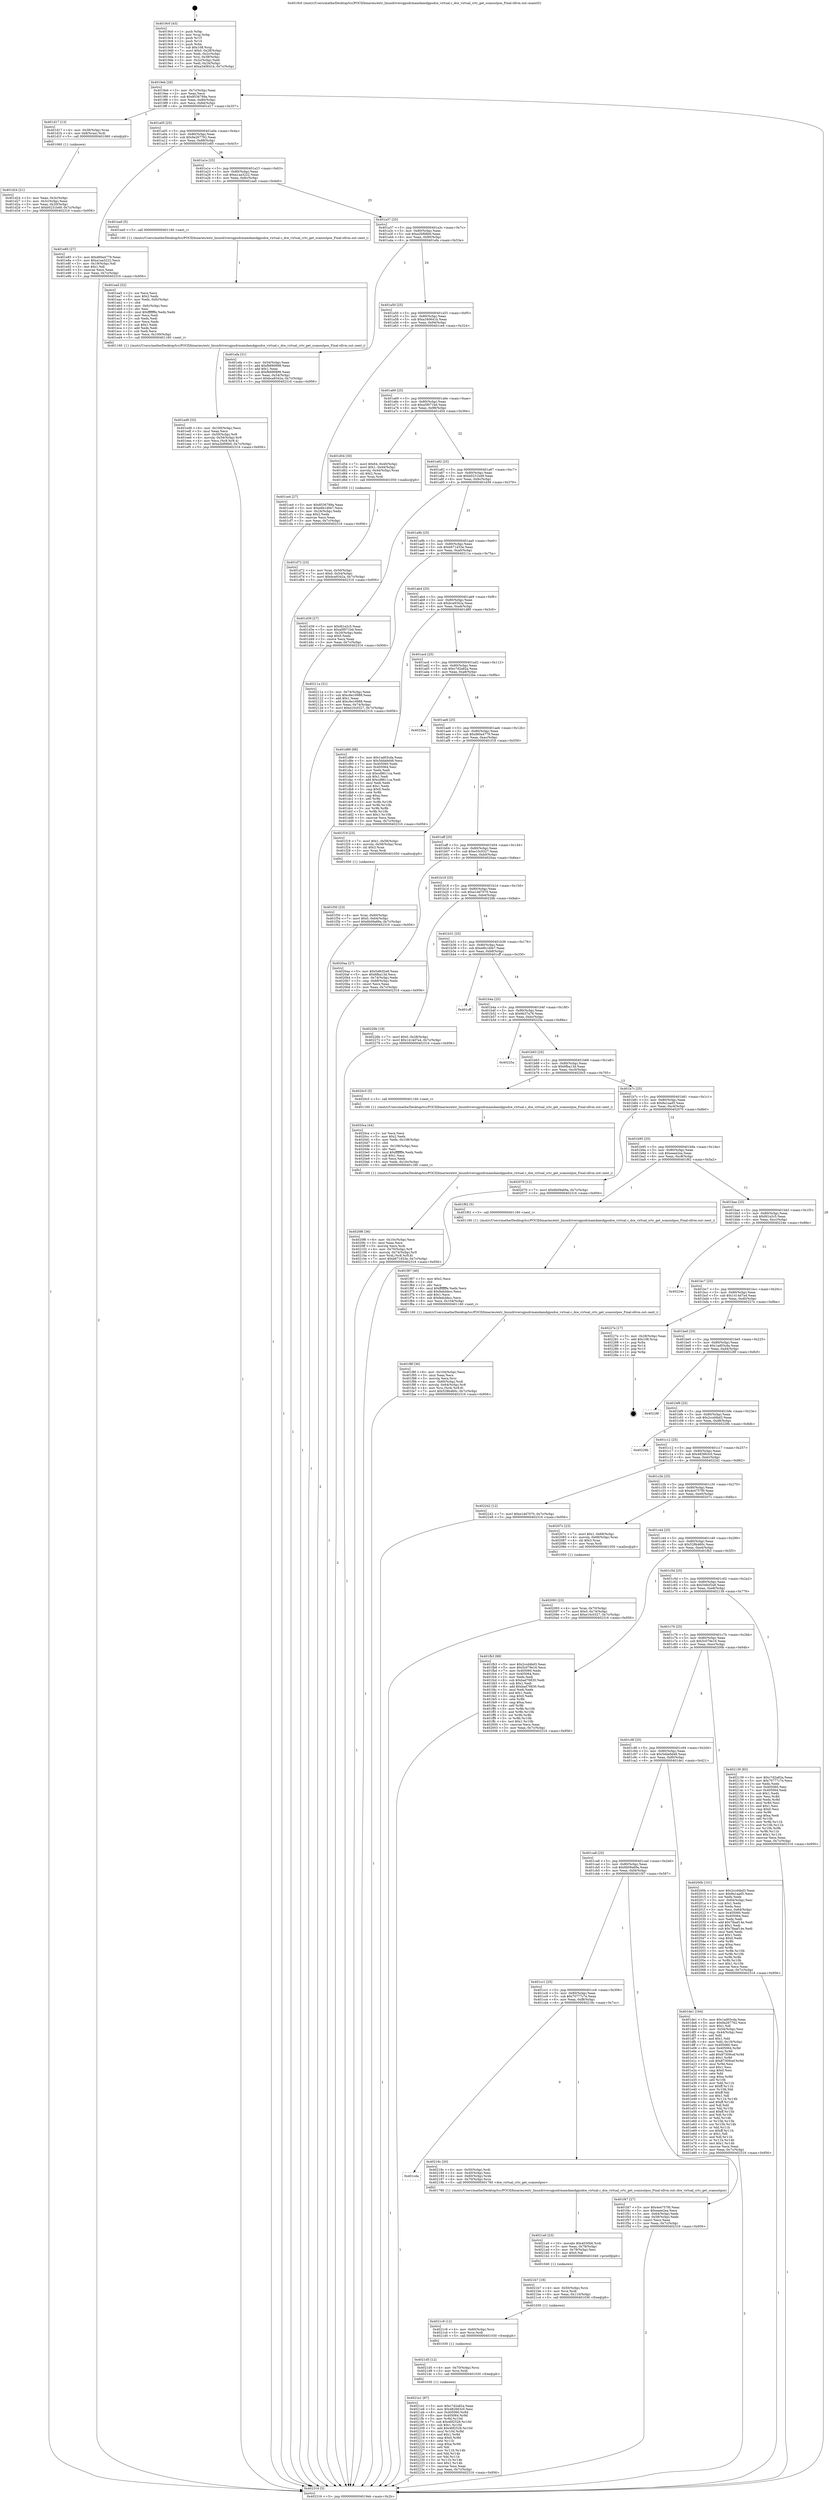 digraph "0x4019c0" {
  label = "0x4019c0 (/mnt/c/Users/mathe/Desktop/tcc/POCII/binaries/extr_linuxdriversgpudrmamdamdgpudce_virtual.c_dce_virtual_crtc_get_scanoutpos_Final-ollvm.out::main(0))"
  labelloc = "t"
  node[shape=record]

  Entry [label="",width=0.3,height=0.3,shape=circle,fillcolor=black,style=filled]
  "0x4019eb" [label="{
     0x4019eb [26]\l
     | [instrs]\l
     &nbsp;&nbsp;0x4019eb \<+3\>: mov -0x7c(%rbp),%eax\l
     &nbsp;&nbsp;0x4019ee \<+2\>: mov %eax,%ecx\l
     &nbsp;&nbsp;0x4019f0 \<+6\>: sub $0x8536789a,%ecx\l
     &nbsp;&nbsp;0x4019f6 \<+3\>: mov %eax,-0x80(%rbp)\l
     &nbsp;&nbsp;0x4019f9 \<+6\>: mov %ecx,-0x84(%rbp)\l
     &nbsp;&nbsp;0x4019ff \<+6\>: je 0000000000401d17 \<main+0x357\>\l
  }"]
  "0x401d17" [label="{
     0x401d17 [13]\l
     | [instrs]\l
     &nbsp;&nbsp;0x401d17 \<+4\>: mov -0x38(%rbp),%rax\l
     &nbsp;&nbsp;0x401d1b \<+4\>: mov 0x8(%rax),%rdi\l
     &nbsp;&nbsp;0x401d1f \<+5\>: call 0000000000401060 \<atoi@plt\>\l
     | [calls]\l
     &nbsp;&nbsp;0x401060 \{1\} (unknown)\l
  }"]
  "0x401a05" [label="{
     0x401a05 [25]\l
     | [instrs]\l
     &nbsp;&nbsp;0x401a05 \<+5\>: jmp 0000000000401a0a \<main+0x4a\>\l
     &nbsp;&nbsp;0x401a0a \<+3\>: mov -0x80(%rbp),%eax\l
     &nbsp;&nbsp;0x401a0d \<+5\>: sub $0x9a267762,%eax\l
     &nbsp;&nbsp;0x401a12 \<+6\>: mov %eax,-0x88(%rbp)\l
     &nbsp;&nbsp;0x401a18 \<+6\>: je 0000000000401e85 \<main+0x4c5\>\l
  }"]
  Exit [label="",width=0.3,height=0.3,shape=circle,fillcolor=black,style=filled,peripheries=2]
  "0x401e85" [label="{
     0x401e85 [27]\l
     | [instrs]\l
     &nbsp;&nbsp;0x401e85 \<+5\>: mov $0xd60a4779,%eax\l
     &nbsp;&nbsp;0x401e8a \<+5\>: mov $0xa1aa3222,%ecx\l
     &nbsp;&nbsp;0x401e8f \<+3\>: mov -0x19(%rbp),%dl\l
     &nbsp;&nbsp;0x401e92 \<+3\>: test $0x1,%dl\l
     &nbsp;&nbsp;0x401e95 \<+3\>: cmovne %ecx,%eax\l
     &nbsp;&nbsp;0x401e98 \<+3\>: mov %eax,-0x7c(%rbp)\l
     &nbsp;&nbsp;0x401e9b \<+5\>: jmp 0000000000402316 \<main+0x956\>\l
  }"]
  "0x401a1e" [label="{
     0x401a1e [25]\l
     | [instrs]\l
     &nbsp;&nbsp;0x401a1e \<+5\>: jmp 0000000000401a23 \<main+0x63\>\l
     &nbsp;&nbsp;0x401a23 \<+3\>: mov -0x80(%rbp),%eax\l
     &nbsp;&nbsp;0x401a26 \<+5\>: sub $0xa1aa3222,%eax\l
     &nbsp;&nbsp;0x401a2b \<+6\>: mov %eax,-0x8c(%rbp)\l
     &nbsp;&nbsp;0x401a31 \<+6\>: je 0000000000401ea0 \<main+0x4e0\>\l
  }"]
  "0x4021e1" [label="{
     0x4021e1 [97]\l
     | [instrs]\l
     &nbsp;&nbsp;0x4021e1 \<+5\>: mov $0xc7d2a82a,%eax\l
     &nbsp;&nbsp;0x4021e6 \<+5\>: mov $0x482663c0,%esi\l
     &nbsp;&nbsp;0x4021eb \<+8\>: mov 0x405060,%r8d\l
     &nbsp;&nbsp;0x4021f3 \<+8\>: mov 0x405064,%r9d\l
     &nbsp;&nbsp;0x4021fb \<+3\>: mov %r8d,%r10d\l
     &nbsp;&nbsp;0x4021fe \<+7\>: sub $0x46f2528,%r10d\l
     &nbsp;&nbsp;0x402205 \<+4\>: sub $0x1,%r10d\l
     &nbsp;&nbsp;0x402209 \<+7\>: add $0x46f2528,%r10d\l
     &nbsp;&nbsp;0x402210 \<+4\>: imul %r10d,%r8d\l
     &nbsp;&nbsp;0x402214 \<+4\>: and $0x1,%r8d\l
     &nbsp;&nbsp;0x402218 \<+4\>: cmp $0x0,%r8d\l
     &nbsp;&nbsp;0x40221c \<+4\>: sete %r11b\l
     &nbsp;&nbsp;0x402220 \<+4\>: cmp $0xa,%r9d\l
     &nbsp;&nbsp;0x402224 \<+3\>: setl %bl\l
     &nbsp;&nbsp;0x402227 \<+3\>: mov %r11b,%r14b\l
     &nbsp;&nbsp;0x40222a \<+3\>: and %bl,%r14b\l
     &nbsp;&nbsp;0x40222d \<+3\>: xor %bl,%r11b\l
     &nbsp;&nbsp;0x402230 \<+3\>: or %r11b,%r14b\l
     &nbsp;&nbsp;0x402233 \<+4\>: test $0x1,%r14b\l
     &nbsp;&nbsp;0x402237 \<+3\>: cmovne %esi,%eax\l
     &nbsp;&nbsp;0x40223a \<+3\>: mov %eax,-0x7c(%rbp)\l
     &nbsp;&nbsp;0x40223d \<+5\>: jmp 0000000000402316 \<main+0x956\>\l
  }"]
  "0x401ea0" [label="{
     0x401ea0 [5]\l
     | [instrs]\l
     &nbsp;&nbsp;0x401ea0 \<+5\>: call 0000000000401160 \<next_i\>\l
     | [calls]\l
     &nbsp;&nbsp;0x401160 \{1\} (/mnt/c/Users/mathe/Desktop/tcc/POCII/binaries/extr_linuxdriversgpudrmamdamdgpudce_virtual.c_dce_virtual_crtc_get_scanoutpos_Final-ollvm.out::next_i)\l
  }"]
  "0x401a37" [label="{
     0x401a37 [25]\l
     | [instrs]\l
     &nbsp;&nbsp;0x401a37 \<+5\>: jmp 0000000000401a3c \<main+0x7c\>\l
     &nbsp;&nbsp;0x401a3c \<+3\>: mov -0x80(%rbp),%eax\l
     &nbsp;&nbsp;0x401a3f \<+5\>: sub $0xa2bf06b0,%eax\l
     &nbsp;&nbsp;0x401a44 \<+6\>: mov %eax,-0x90(%rbp)\l
     &nbsp;&nbsp;0x401a4a \<+6\>: je 0000000000401efa \<main+0x53a\>\l
  }"]
  "0x4021d5" [label="{
     0x4021d5 [12]\l
     | [instrs]\l
     &nbsp;&nbsp;0x4021d5 \<+4\>: mov -0x70(%rbp),%rcx\l
     &nbsp;&nbsp;0x4021d9 \<+3\>: mov %rcx,%rdi\l
     &nbsp;&nbsp;0x4021dc \<+5\>: call 0000000000401030 \<free@plt\>\l
     | [calls]\l
     &nbsp;&nbsp;0x401030 \{1\} (unknown)\l
  }"]
  "0x401efa" [label="{
     0x401efa [31]\l
     | [instrs]\l
     &nbsp;&nbsp;0x401efa \<+3\>: mov -0x54(%rbp),%eax\l
     &nbsp;&nbsp;0x401efd \<+5\>: add $0xfb690898,%eax\l
     &nbsp;&nbsp;0x401f02 \<+3\>: add $0x1,%eax\l
     &nbsp;&nbsp;0x401f05 \<+5\>: sub $0xfb690898,%eax\l
     &nbsp;&nbsp;0x401f0a \<+3\>: mov %eax,-0x54(%rbp)\l
     &nbsp;&nbsp;0x401f0d \<+7\>: movl $0xbca9342a,-0x7c(%rbp)\l
     &nbsp;&nbsp;0x401f14 \<+5\>: jmp 0000000000402316 \<main+0x956\>\l
  }"]
  "0x401a50" [label="{
     0x401a50 [25]\l
     | [instrs]\l
     &nbsp;&nbsp;0x401a50 \<+5\>: jmp 0000000000401a55 \<main+0x95\>\l
     &nbsp;&nbsp;0x401a55 \<+3\>: mov -0x80(%rbp),%eax\l
     &nbsp;&nbsp;0x401a58 \<+5\>: sub $0xa340641b,%eax\l
     &nbsp;&nbsp;0x401a5d \<+6\>: mov %eax,-0x94(%rbp)\l
     &nbsp;&nbsp;0x401a63 \<+6\>: je 0000000000401ce4 \<main+0x324\>\l
  }"]
  "0x4021c9" [label="{
     0x4021c9 [12]\l
     | [instrs]\l
     &nbsp;&nbsp;0x4021c9 \<+4\>: mov -0x60(%rbp),%rcx\l
     &nbsp;&nbsp;0x4021cd \<+3\>: mov %rcx,%rdi\l
     &nbsp;&nbsp;0x4021d0 \<+5\>: call 0000000000401030 \<free@plt\>\l
     | [calls]\l
     &nbsp;&nbsp;0x401030 \{1\} (unknown)\l
  }"]
  "0x401ce4" [label="{
     0x401ce4 [27]\l
     | [instrs]\l
     &nbsp;&nbsp;0x401ce4 \<+5\>: mov $0x8536789a,%eax\l
     &nbsp;&nbsp;0x401ce9 \<+5\>: mov $0xe6b1d0e7,%ecx\l
     &nbsp;&nbsp;0x401cee \<+3\>: mov -0x24(%rbp),%edx\l
     &nbsp;&nbsp;0x401cf1 \<+3\>: cmp $0x2,%edx\l
     &nbsp;&nbsp;0x401cf4 \<+3\>: cmovne %ecx,%eax\l
     &nbsp;&nbsp;0x401cf7 \<+3\>: mov %eax,-0x7c(%rbp)\l
     &nbsp;&nbsp;0x401cfa \<+5\>: jmp 0000000000402316 \<main+0x956\>\l
  }"]
  "0x401a69" [label="{
     0x401a69 [25]\l
     | [instrs]\l
     &nbsp;&nbsp;0x401a69 \<+5\>: jmp 0000000000401a6e \<main+0xae\>\l
     &nbsp;&nbsp;0x401a6e \<+3\>: mov -0x80(%rbp),%eax\l
     &nbsp;&nbsp;0x401a71 \<+5\>: sub $0xa5f071bd,%eax\l
     &nbsp;&nbsp;0x401a76 \<+6\>: mov %eax,-0x98(%rbp)\l
     &nbsp;&nbsp;0x401a7c \<+6\>: je 0000000000401d54 \<main+0x394\>\l
  }"]
  "0x402316" [label="{
     0x402316 [5]\l
     | [instrs]\l
     &nbsp;&nbsp;0x402316 \<+5\>: jmp 00000000004019eb \<main+0x2b\>\l
  }"]
  "0x4019c0" [label="{
     0x4019c0 [43]\l
     | [instrs]\l
     &nbsp;&nbsp;0x4019c0 \<+1\>: push %rbp\l
     &nbsp;&nbsp;0x4019c1 \<+3\>: mov %rsp,%rbp\l
     &nbsp;&nbsp;0x4019c4 \<+2\>: push %r15\l
     &nbsp;&nbsp;0x4019c6 \<+2\>: push %r14\l
     &nbsp;&nbsp;0x4019c8 \<+1\>: push %rbx\l
     &nbsp;&nbsp;0x4019c9 \<+7\>: sub $0x108,%rsp\l
     &nbsp;&nbsp;0x4019d0 \<+7\>: movl $0x0,-0x28(%rbp)\l
     &nbsp;&nbsp;0x4019d7 \<+3\>: mov %edi,-0x2c(%rbp)\l
     &nbsp;&nbsp;0x4019da \<+4\>: mov %rsi,-0x38(%rbp)\l
     &nbsp;&nbsp;0x4019de \<+3\>: mov -0x2c(%rbp),%edi\l
     &nbsp;&nbsp;0x4019e1 \<+3\>: mov %edi,-0x24(%rbp)\l
     &nbsp;&nbsp;0x4019e4 \<+7\>: movl $0xa340641b,-0x7c(%rbp)\l
  }"]
  "0x401d24" [label="{
     0x401d24 [21]\l
     | [instrs]\l
     &nbsp;&nbsp;0x401d24 \<+3\>: mov %eax,-0x3c(%rbp)\l
     &nbsp;&nbsp;0x401d27 \<+3\>: mov -0x3c(%rbp),%eax\l
     &nbsp;&nbsp;0x401d2a \<+3\>: mov %eax,-0x20(%rbp)\l
     &nbsp;&nbsp;0x401d2d \<+7\>: movl $0xb0231b49,-0x7c(%rbp)\l
     &nbsp;&nbsp;0x401d34 \<+5\>: jmp 0000000000402316 \<main+0x956\>\l
  }"]
  "0x4021b7" [label="{
     0x4021b7 [18]\l
     | [instrs]\l
     &nbsp;&nbsp;0x4021b7 \<+4\>: mov -0x50(%rbp),%rcx\l
     &nbsp;&nbsp;0x4021bb \<+3\>: mov %rcx,%rdi\l
     &nbsp;&nbsp;0x4021be \<+6\>: mov %eax,-0x110(%rbp)\l
     &nbsp;&nbsp;0x4021c4 \<+5\>: call 0000000000401030 \<free@plt\>\l
     | [calls]\l
     &nbsp;&nbsp;0x401030 \{1\} (unknown)\l
  }"]
  "0x401d54" [label="{
     0x401d54 [30]\l
     | [instrs]\l
     &nbsp;&nbsp;0x401d54 \<+7\>: movl $0x64,-0x40(%rbp)\l
     &nbsp;&nbsp;0x401d5b \<+7\>: movl $0x1,-0x44(%rbp)\l
     &nbsp;&nbsp;0x401d62 \<+4\>: movslq -0x44(%rbp),%rax\l
     &nbsp;&nbsp;0x401d66 \<+4\>: shl $0x2,%rax\l
     &nbsp;&nbsp;0x401d6a \<+3\>: mov %rax,%rdi\l
     &nbsp;&nbsp;0x401d6d \<+5\>: call 0000000000401050 \<malloc@plt\>\l
     | [calls]\l
     &nbsp;&nbsp;0x401050 \{1\} (unknown)\l
  }"]
  "0x401a82" [label="{
     0x401a82 [25]\l
     | [instrs]\l
     &nbsp;&nbsp;0x401a82 \<+5\>: jmp 0000000000401a87 \<main+0xc7\>\l
     &nbsp;&nbsp;0x401a87 \<+3\>: mov -0x80(%rbp),%eax\l
     &nbsp;&nbsp;0x401a8a \<+5\>: sub $0xb0231b49,%eax\l
     &nbsp;&nbsp;0x401a8f \<+6\>: mov %eax,-0x9c(%rbp)\l
     &nbsp;&nbsp;0x401a95 \<+6\>: je 0000000000401d39 \<main+0x379\>\l
  }"]
  "0x4021a0" [label="{
     0x4021a0 [23]\l
     | [instrs]\l
     &nbsp;&nbsp;0x4021a0 \<+10\>: movabs $0x4030b6,%rdi\l
     &nbsp;&nbsp;0x4021aa \<+3\>: mov %eax,-0x78(%rbp)\l
     &nbsp;&nbsp;0x4021ad \<+3\>: mov -0x78(%rbp),%esi\l
     &nbsp;&nbsp;0x4021b0 \<+2\>: mov $0x0,%al\l
     &nbsp;&nbsp;0x4021b2 \<+5\>: call 0000000000401040 \<printf@plt\>\l
     | [calls]\l
     &nbsp;&nbsp;0x401040 \{1\} (unknown)\l
  }"]
  "0x401d39" [label="{
     0x401d39 [27]\l
     | [instrs]\l
     &nbsp;&nbsp;0x401d39 \<+5\>: mov $0xfd1e2c5,%eax\l
     &nbsp;&nbsp;0x401d3e \<+5\>: mov $0xa5f071bd,%ecx\l
     &nbsp;&nbsp;0x401d43 \<+3\>: mov -0x20(%rbp),%edx\l
     &nbsp;&nbsp;0x401d46 \<+3\>: cmp $0x0,%edx\l
     &nbsp;&nbsp;0x401d49 \<+3\>: cmove %ecx,%eax\l
     &nbsp;&nbsp;0x401d4c \<+3\>: mov %eax,-0x7c(%rbp)\l
     &nbsp;&nbsp;0x401d4f \<+5\>: jmp 0000000000402316 \<main+0x956\>\l
  }"]
  "0x401a9b" [label="{
     0x401a9b [25]\l
     | [instrs]\l
     &nbsp;&nbsp;0x401a9b \<+5\>: jmp 0000000000401aa0 \<main+0xe0\>\l
     &nbsp;&nbsp;0x401aa0 \<+3\>: mov -0x80(%rbp),%eax\l
     &nbsp;&nbsp;0x401aa3 \<+5\>: sub $0xb671d33e,%eax\l
     &nbsp;&nbsp;0x401aa8 \<+6\>: mov %eax,-0xa0(%rbp)\l
     &nbsp;&nbsp;0x401aae \<+6\>: je 000000000040211a \<main+0x75a\>\l
  }"]
  "0x401d72" [label="{
     0x401d72 [23]\l
     | [instrs]\l
     &nbsp;&nbsp;0x401d72 \<+4\>: mov %rax,-0x50(%rbp)\l
     &nbsp;&nbsp;0x401d76 \<+7\>: movl $0x0,-0x54(%rbp)\l
     &nbsp;&nbsp;0x401d7d \<+7\>: movl $0xbca9342a,-0x7c(%rbp)\l
     &nbsp;&nbsp;0x401d84 \<+5\>: jmp 0000000000402316 \<main+0x956\>\l
  }"]
  "0x401cda" [label="{
     0x401cda\l
  }", style=dashed]
  "0x40211a" [label="{
     0x40211a [31]\l
     | [instrs]\l
     &nbsp;&nbsp;0x40211a \<+3\>: mov -0x74(%rbp),%eax\l
     &nbsp;&nbsp;0x40211d \<+5\>: sub $0xc6e16988,%eax\l
     &nbsp;&nbsp;0x402122 \<+3\>: add $0x1,%eax\l
     &nbsp;&nbsp;0x402125 \<+5\>: add $0xc6e16988,%eax\l
     &nbsp;&nbsp;0x40212a \<+3\>: mov %eax,-0x74(%rbp)\l
     &nbsp;&nbsp;0x40212d \<+7\>: movl $0xe10c0327,-0x7c(%rbp)\l
     &nbsp;&nbsp;0x402134 \<+5\>: jmp 0000000000402316 \<main+0x956\>\l
  }"]
  "0x401ab4" [label="{
     0x401ab4 [25]\l
     | [instrs]\l
     &nbsp;&nbsp;0x401ab4 \<+5\>: jmp 0000000000401ab9 \<main+0xf9\>\l
     &nbsp;&nbsp;0x401ab9 \<+3\>: mov -0x80(%rbp),%eax\l
     &nbsp;&nbsp;0x401abc \<+5\>: sub $0xbca9342a,%eax\l
     &nbsp;&nbsp;0x401ac1 \<+6\>: mov %eax,-0xa4(%rbp)\l
     &nbsp;&nbsp;0x401ac7 \<+6\>: je 0000000000401d89 \<main+0x3c9\>\l
  }"]
  "0x40218c" [label="{
     0x40218c [20]\l
     | [instrs]\l
     &nbsp;&nbsp;0x40218c \<+4\>: mov -0x50(%rbp),%rdi\l
     &nbsp;&nbsp;0x402190 \<+3\>: mov -0x40(%rbp),%esi\l
     &nbsp;&nbsp;0x402193 \<+4\>: mov -0x60(%rbp),%rdx\l
     &nbsp;&nbsp;0x402197 \<+4\>: mov -0x70(%rbp),%rcx\l
     &nbsp;&nbsp;0x40219b \<+5\>: call 0000000000401780 \<dce_virtual_crtc_get_scanoutpos\>\l
     | [calls]\l
     &nbsp;&nbsp;0x401780 \{1\} (/mnt/c/Users/mathe/Desktop/tcc/POCII/binaries/extr_linuxdriversgpudrmamdamdgpudce_virtual.c_dce_virtual_crtc_get_scanoutpos_Final-ollvm.out::dce_virtual_crtc_get_scanoutpos)\l
  }"]
  "0x401d89" [label="{
     0x401d89 [88]\l
     | [instrs]\l
     &nbsp;&nbsp;0x401d89 \<+5\>: mov $0x1ad03cda,%eax\l
     &nbsp;&nbsp;0x401d8e \<+5\>: mov $0x5dda9d48,%ecx\l
     &nbsp;&nbsp;0x401d93 \<+7\>: mov 0x405060,%edx\l
     &nbsp;&nbsp;0x401d9a \<+7\>: mov 0x405064,%esi\l
     &nbsp;&nbsp;0x401da1 \<+2\>: mov %edx,%edi\l
     &nbsp;&nbsp;0x401da3 \<+6\>: sub $0xcd8611ca,%edi\l
     &nbsp;&nbsp;0x401da9 \<+3\>: sub $0x1,%edi\l
     &nbsp;&nbsp;0x401dac \<+6\>: add $0xcd8611ca,%edi\l
     &nbsp;&nbsp;0x401db2 \<+3\>: imul %edi,%edx\l
     &nbsp;&nbsp;0x401db5 \<+3\>: and $0x1,%edx\l
     &nbsp;&nbsp;0x401db8 \<+3\>: cmp $0x0,%edx\l
     &nbsp;&nbsp;0x401dbb \<+4\>: sete %r8b\l
     &nbsp;&nbsp;0x401dbf \<+3\>: cmp $0xa,%esi\l
     &nbsp;&nbsp;0x401dc2 \<+4\>: setl %r9b\l
     &nbsp;&nbsp;0x401dc6 \<+3\>: mov %r8b,%r10b\l
     &nbsp;&nbsp;0x401dc9 \<+3\>: and %r9b,%r10b\l
     &nbsp;&nbsp;0x401dcc \<+3\>: xor %r9b,%r8b\l
     &nbsp;&nbsp;0x401dcf \<+3\>: or %r8b,%r10b\l
     &nbsp;&nbsp;0x401dd2 \<+4\>: test $0x1,%r10b\l
     &nbsp;&nbsp;0x401dd6 \<+3\>: cmovne %ecx,%eax\l
     &nbsp;&nbsp;0x401dd9 \<+3\>: mov %eax,-0x7c(%rbp)\l
     &nbsp;&nbsp;0x401ddc \<+5\>: jmp 0000000000402316 \<main+0x956\>\l
  }"]
  "0x401acd" [label="{
     0x401acd [25]\l
     | [instrs]\l
     &nbsp;&nbsp;0x401acd \<+5\>: jmp 0000000000401ad2 \<main+0x112\>\l
     &nbsp;&nbsp;0x401ad2 \<+3\>: mov -0x80(%rbp),%eax\l
     &nbsp;&nbsp;0x401ad5 \<+5\>: sub $0xc7d2a82a,%eax\l
     &nbsp;&nbsp;0x401ada \<+6\>: mov %eax,-0xa8(%rbp)\l
     &nbsp;&nbsp;0x401ae0 \<+6\>: je 00000000004022ba \<main+0x8fa\>\l
  }"]
  "0x4020f6" [label="{
     0x4020f6 [36]\l
     | [instrs]\l
     &nbsp;&nbsp;0x4020f6 \<+6\>: mov -0x10c(%rbp),%ecx\l
     &nbsp;&nbsp;0x4020fc \<+3\>: imul %eax,%ecx\l
     &nbsp;&nbsp;0x4020ff \<+3\>: movslq %ecx,%rdi\l
     &nbsp;&nbsp;0x402102 \<+4\>: mov -0x70(%rbp),%r8\l
     &nbsp;&nbsp;0x402106 \<+4\>: movslq -0x74(%rbp),%r9\l
     &nbsp;&nbsp;0x40210a \<+4\>: mov %rdi,(%r8,%r9,8)\l
     &nbsp;&nbsp;0x40210e \<+7\>: movl $0xb671d33e,-0x7c(%rbp)\l
     &nbsp;&nbsp;0x402115 \<+5\>: jmp 0000000000402316 \<main+0x956\>\l
  }"]
  "0x4022ba" [label="{
     0x4022ba\l
  }", style=dashed]
  "0x401ae6" [label="{
     0x401ae6 [25]\l
     | [instrs]\l
     &nbsp;&nbsp;0x401ae6 \<+5\>: jmp 0000000000401aeb \<main+0x12b\>\l
     &nbsp;&nbsp;0x401aeb \<+3\>: mov -0x80(%rbp),%eax\l
     &nbsp;&nbsp;0x401aee \<+5\>: sub $0xd60a4779,%eax\l
     &nbsp;&nbsp;0x401af3 \<+6\>: mov %eax,-0xac(%rbp)\l
     &nbsp;&nbsp;0x401af9 \<+6\>: je 0000000000401f19 \<main+0x559\>\l
  }"]
  "0x4020ca" [label="{
     0x4020ca [44]\l
     | [instrs]\l
     &nbsp;&nbsp;0x4020ca \<+2\>: xor %ecx,%ecx\l
     &nbsp;&nbsp;0x4020cc \<+5\>: mov $0x2,%edx\l
     &nbsp;&nbsp;0x4020d1 \<+6\>: mov %edx,-0x108(%rbp)\l
     &nbsp;&nbsp;0x4020d7 \<+1\>: cltd\l
     &nbsp;&nbsp;0x4020d8 \<+6\>: mov -0x108(%rbp),%esi\l
     &nbsp;&nbsp;0x4020de \<+2\>: idiv %esi\l
     &nbsp;&nbsp;0x4020e0 \<+6\>: imul $0xfffffffe,%edx,%edx\l
     &nbsp;&nbsp;0x4020e6 \<+3\>: sub $0x1,%ecx\l
     &nbsp;&nbsp;0x4020e9 \<+2\>: sub %ecx,%edx\l
     &nbsp;&nbsp;0x4020eb \<+6\>: mov %edx,-0x10c(%rbp)\l
     &nbsp;&nbsp;0x4020f1 \<+5\>: call 0000000000401160 \<next_i\>\l
     | [calls]\l
     &nbsp;&nbsp;0x401160 \{1\} (/mnt/c/Users/mathe/Desktop/tcc/POCII/binaries/extr_linuxdriversgpudrmamdamdgpudce_virtual.c_dce_virtual_crtc_get_scanoutpos_Final-ollvm.out::next_i)\l
  }"]
  "0x401f19" [label="{
     0x401f19 [23]\l
     | [instrs]\l
     &nbsp;&nbsp;0x401f19 \<+7\>: movl $0x1,-0x58(%rbp)\l
     &nbsp;&nbsp;0x401f20 \<+4\>: movslq -0x58(%rbp),%rax\l
     &nbsp;&nbsp;0x401f24 \<+4\>: shl $0x3,%rax\l
     &nbsp;&nbsp;0x401f28 \<+3\>: mov %rax,%rdi\l
     &nbsp;&nbsp;0x401f2b \<+5\>: call 0000000000401050 \<malloc@plt\>\l
     | [calls]\l
     &nbsp;&nbsp;0x401050 \{1\} (unknown)\l
  }"]
  "0x401aff" [label="{
     0x401aff [25]\l
     | [instrs]\l
     &nbsp;&nbsp;0x401aff \<+5\>: jmp 0000000000401b04 \<main+0x144\>\l
     &nbsp;&nbsp;0x401b04 \<+3\>: mov -0x80(%rbp),%eax\l
     &nbsp;&nbsp;0x401b07 \<+5\>: sub $0xe10c0327,%eax\l
     &nbsp;&nbsp;0x401b0c \<+6\>: mov %eax,-0xb0(%rbp)\l
     &nbsp;&nbsp;0x401b12 \<+6\>: je 00000000004020aa \<main+0x6ea\>\l
  }"]
  "0x402093" [label="{
     0x402093 [23]\l
     | [instrs]\l
     &nbsp;&nbsp;0x402093 \<+4\>: mov %rax,-0x70(%rbp)\l
     &nbsp;&nbsp;0x402097 \<+7\>: movl $0x0,-0x74(%rbp)\l
     &nbsp;&nbsp;0x40209e \<+7\>: movl $0xe10c0327,-0x7c(%rbp)\l
     &nbsp;&nbsp;0x4020a5 \<+5\>: jmp 0000000000402316 \<main+0x956\>\l
  }"]
  "0x4020aa" [label="{
     0x4020aa [27]\l
     | [instrs]\l
     &nbsp;&nbsp;0x4020aa \<+5\>: mov $0x548cf2e8,%eax\l
     &nbsp;&nbsp;0x4020af \<+5\>: mov $0x6fba13d,%ecx\l
     &nbsp;&nbsp;0x4020b4 \<+3\>: mov -0x74(%rbp),%edx\l
     &nbsp;&nbsp;0x4020b7 \<+3\>: cmp -0x68(%rbp),%edx\l
     &nbsp;&nbsp;0x4020ba \<+3\>: cmovl %ecx,%eax\l
     &nbsp;&nbsp;0x4020bd \<+3\>: mov %eax,-0x7c(%rbp)\l
     &nbsp;&nbsp;0x4020c0 \<+5\>: jmp 0000000000402316 \<main+0x956\>\l
  }"]
  "0x401b18" [label="{
     0x401b18 [25]\l
     | [instrs]\l
     &nbsp;&nbsp;0x401b18 \<+5\>: jmp 0000000000401b1d \<main+0x15d\>\l
     &nbsp;&nbsp;0x401b1d \<+3\>: mov -0x80(%rbp),%eax\l
     &nbsp;&nbsp;0x401b20 \<+5\>: sub $0xe1dd7070,%eax\l
     &nbsp;&nbsp;0x401b25 \<+6\>: mov %eax,-0xb4(%rbp)\l
     &nbsp;&nbsp;0x401b2b \<+6\>: je 000000000040226b \<main+0x8ab\>\l
  }"]
  "0x401f8f" [label="{
     0x401f8f [36]\l
     | [instrs]\l
     &nbsp;&nbsp;0x401f8f \<+6\>: mov -0x104(%rbp),%ecx\l
     &nbsp;&nbsp;0x401f95 \<+3\>: imul %eax,%ecx\l
     &nbsp;&nbsp;0x401f98 \<+3\>: movslq %ecx,%rsi\l
     &nbsp;&nbsp;0x401f9b \<+4\>: mov -0x60(%rbp),%rdi\l
     &nbsp;&nbsp;0x401f9f \<+4\>: movslq -0x64(%rbp),%r8\l
     &nbsp;&nbsp;0x401fa3 \<+4\>: mov %rsi,(%rdi,%r8,8)\l
     &nbsp;&nbsp;0x401fa7 \<+7\>: movl $0x528b460c,-0x7c(%rbp)\l
     &nbsp;&nbsp;0x401fae \<+5\>: jmp 0000000000402316 \<main+0x956\>\l
  }"]
  "0x40226b" [label="{
     0x40226b [19]\l
     | [instrs]\l
     &nbsp;&nbsp;0x40226b \<+7\>: movl $0x0,-0x28(%rbp)\l
     &nbsp;&nbsp;0x402272 \<+7\>: movl $0x1414d7a4,-0x7c(%rbp)\l
     &nbsp;&nbsp;0x402279 \<+5\>: jmp 0000000000402316 \<main+0x956\>\l
  }"]
  "0x401b31" [label="{
     0x401b31 [25]\l
     | [instrs]\l
     &nbsp;&nbsp;0x401b31 \<+5\>: jmp 0000000000401b36 \<main+0x176\>\l
     &nbsp;&nbsp;0x401b36 \<+3\>: mov -0x80(%rbp),%eax\l
     &nbsp;&nbsp;0x401b39 \<+5\>: sub $0xe6b1d0e7,%eax\l
     &nbsp;&nbsp;0x401b3e \<+6\>: mov %eax,-0xb8(%rbp)\l
     &nbsp;&nbsp;0x401b44 \<+6\>: je 0000000000401cff \<main+0x33f\>\l
  }"]
  "0x401f67" [label="{
     0x401f67 [40]\l
     | [instrs]\l
     &nbsp;&nbsp;0x401f67 \<+5\>: mov $0x2,%ecx\l
     &nbsp;&nbsp;0x401f6c \<+1\>: cltd\l
     &nbsp;&nbsp;0x401f6d \<+2\>: idiv %ecx\l
     &nbsp;&nbsp;0x401f6f \<+6\>: imul $0xfffffffe,%edx,%ecx\l
     &nbsp;&nbsp;0x401f75 \<+6\>: add $0xfedcbbcc,%ecx\l
     &nbsp;&nbsp;0x401f7b \<+3\>: add $0x1,%ecx\l
     &nbsp;&nbsp;0x401f7e \<+6\>: sub $0xfedcbbcc,%ecx\l
     &nbsp;&nbsp;0x401f84 \<+6\>: mov %ecx,-0x104(%rbp)\l
     &nbsp;&nbsp;0x401f8a \<+5\>: call 0000000000401160 \<next_i\>\l
     | [calls]\l
     &nbsp;&nbsp;0x401160 \{1\} (/mnt/c/Users/mathe/Desktop/tcc/POCII/binaries/extr_linuxdriversgpudrmamdamdgpudce_virtual.c_dce_virtual_crtc_get_scanoutpos_Final-ollvm.out::next_i)\l
  }"]
  "0x401cff" [label="{
     0x401cff\l
  }", style=dashed]
  "0x401b4a" [label="{
     0x401b4a [25]\l
     | [instrs]\l
     &nbsp;&nbsp;0x401b4a \<+5\>: jmp 0000000000401b4f \<main+0x18f\>\l
     &nbsp;&nbsp;0x401b4f \<+3\>: mov -0x80(%rbp),%eax\l
     &nbsp;&nbsp;0x401b52 \<+5\>: sub $0x6b37a78,%eax\l
     &nbsp;&nbsp;0x401b57 \<+6\>: mov %eax,-0xbc(%rbp)\l
     &nbsp;&nbsp;0x401b5d \<+6\>: je 000000000040225a \<main+0x89a\>\l
  }"]
  "0x401cc1" [label="{
     0x401cc1 [25]\l
     | [instrs]\l
     &nbsp;&nbsp;0x401cc1 \<+5\>: jmp 0000000000401cc6 \<main+0x306\>\l
     &nbsp;&nbsp;0x401cc6 \<+3\>: mov -0x80(%rbp),%eax\l
     &nbsp;&nbsp;0x401cc9 \<+5\>: sub $0x70777c7e,%eax\l
     &nbsp;&nbsp;0x401cce \<+6\>: mov %eax,-0xf8(%rbp)\l
     &nbsp;&nbsp;0x401cd4 \<+6\>: je 000000000040218c \<main+0x7cc\>\l
  }"]
  "0x40225a" [label="{
     0x40225a\l
  }", style=dashed]
  "0x401b63" [label="{
     0x401b63 [25]\l
     | [instrs]\l
     &nbsp;&nbsp;0x401b63 \<+5\>: jmp 0000000000401b68 \<main+0x1a8\>\l
     &nbsp;&nbsp;0x401b68 \<+3\>: mov -0x80(%rbp),%eax\l
     &nbsp;&nbsp;0x401b6b \<+5\>: sub $0x6fba13d,%eax\l
     &nbsp;&nbsp;0x401b70 \<+6\>: mov %eax,-0xc0(%rbp)\l
     &nbsp;&nbsp;0x401b76 \<+6\>: je 00000000004020c5 \<main+0x705\>\l
  }"]
  "0x401f47" [label="{
     0x401f47 [27]\l
     | [instrs]\l
     &nbsp;&nbsp;0x401f47 \<+5\>: mov $0x4e4757f0,%eax\l
     &nbsp;&nbsp;0x401f4c \<+5\>: mov $0xeaee2ea,%ecx\l
     &nbsp;&nbsp;0x401f51 \<+3\>: mov -0x64(%rbp),%edx\l
     &nbsp;&nbsp;0x401f54 \<+3\>: cmp -0x58(%rbp),%edx\l
     &nbsp;&nbsp;0x401f57 \<+3\>: cmovl %ecx,%eax\l
     &nbsp;&nbsp;0x401f5a \<+3\>: mov %eax,-0x7c(%rbp)\l
     &nbsp;&nbsp;0x401f5d \<+5\>: jmp 0000000000402316 \<main+0x956\>\l
  }"]
  "0x4020c5" [label="{
     0x4020c5 [5]\l
     | [instrs]\l
     &nbsp;&nbsp;0x4020c5 \<+5\>: call 0000000000401160 \<next_i\>\l
     | [calls]\l
     &nbsp;&nbsp;0x401160 \{1\} (/mnt/c/Users/mathe/Desktop/tcc/POCII/binaries/extr_linuxdriversgpudrmamdamdgpudce_virtual.c_dce_virtual_crtc_get_scanoutpos_Final-ollvm.out::next_i)\l
  }"]
  "0x401b7c" [label="{
     0x401b7c [25]\l
     | [instrs]\l
     &nbsp;&nbsp;0x401b7c \<+5\>: jmp 0000000000401b81 \<main+0x1c1\>\l
     &nbsp;&nbsp;0x401b81 \<+3\>: mov -0x80(%rbp),%eax\l
     &nbsp;&nbsp;0x401b84 \<+5\>: sub $0x8a1aad5,%eax\l
     &nbsp;&nbsp;0x401b89 \<+6\>: mov %eax,-0xc4(%rbp)\l
     &nbsp;&nbsp;0x401b8f \<+6\>: je 0000000000402070 \<main+0x6b0\>\l
  }"]
  "0x401f30" [label="{
     0x401f30 [23]\l
     | [instrs]\l
     &nbsp;&nbsp;0x401f30 \<+4\>: mov %rax,-0x60(%rbp)\l
     &nbsp;&nbsp;0x401f34 \<+7\>: movl $0x0,-0x64(%rbp)\l
     &nbsp;&nbsp;0x401f3b \<+7\>: movl $0x6b09a69a,-0x7c(%rbp)\l
     &nbsp;&nbsp;0x401f42 \<+5\>: jmp 0000000000402316 \<main+0x956\>\l
  }"]
  "0x402070" [label="{
     0x402070 [12]\l
     | [instrs]\l
     &nbsp;&nbsp;0x402070 \<+7\>: movl $0x6b09a69a,-0x7c(%rbp)\l
     &nbsp;&nbsp;0x402077 \<+5\>: jmp 0000000000402316 \<main+0x956\>\l
  }"]
  "0x401b95" [label="{
     0x401b95 [25]\l
     | [instrs]\l
     &nbsp;&nbsp;0x401b95 \<+5\>: jmp 0000000000401b9a \<main+0x1da\>\l
     &nbsp;&nbsp;0x401b9a \<+3\>: mov -0x80(%rbp),%eax\l
     &nbsp;&nbsp;0x401b9d \<+5\>: sub $0xeaee2ea,%eax\l
     &nbsp;&nbsp;0x401ba2 \<+6\>: mov %eax,-0xc8(%rbp)\l
     &nbsp;&nbsp;0x401ba8 \<+6\>: je 0000000000401f62 \<main+0x5a2\>\l
  }"]
  "0x401ed9" [label="{
     0x401ed9 [33]\l
     | [instrs]\l
     &nbsp;&nbsp;0x401ed9 \<+6\>: mov -0x100(%rbp),%ecx\l
     &nbsp;&nbsp;0x401edf \<+3\>: imul %eax,%ecx\l
     &nbsp;&nbsp;0x401ee2 \<+4\>: mov -0x50(%rbp),%r8\l
     &nbsp;&nbsp;0x401ee6 \<+4\>: movslq -0x54(%rbp),%r9\l
     &nbsp;&nbsp;0x401eea \<+4\>: mov %ecx,(%r8,%r9,4)\l
     &nbsp;&nbsp;0x401eee \<+7\>: movl $0xa2bf06b0,-0x7c(%rbp)\l
     &nbsp;&nbsp;0x401ef5 \<+5\>: jmp 0000000000402316 \<main+0x956\>\l
  }"]
  "0x401f62" [label="{
     0x401f62 [5]\l
     | [instrs]\l
     &nbsp;&nbsp;0x401f62 \<+5\>: call 0000000000401160 \<next_i\>\l
     | [calls]\l
     &nbsp;&nbsp;0x401160 \{1\} (/mnt/c/Users/mathe/Desktop/tcc/POCII/binaries/extr_linuxdriversgpudrmamdamdgpudce_virtual.c_dce_virtual_crtc_get_scanoutpos_Final-ollvm.out::next_i)\l
  }"]
  "0x401bae" [label="{
     0x401bae [25]\l
     | [instrs]\l
     &nbsp;&nbsp;0x401bae \<+5\>: jmp 0000000000401bb3 \<main+0x1f3\>\l
     &nbsp;&nbsp;0x401bb3 \<+3\>: mov -0x80(%rbp),%eax\l
     &nbsp;&nbsp;0x401bb6 \<+5\>: sub $0xfd1e2c5,%eax\l
     &nbsp;&nbsp;0x401bbb \<+6\>: mov %eax,-0xcc(%rbp)\l
     &nbsp;&nbsp;0x401bc1 \<+6\>: je 000000000040224e \<main+0x88e\>\l
  }"]
  "0x401ea5" [label="{
     0x401ea5 [52]\l
     | [instrs]\l
     &nbsp;&nbsp;0x401ea5 \<+2\>: xor %ecx,%ecx\l
     &nbsp;&nbsp;0x401ea7 \<+5\>: mov $0x2,%edx\l
     &nbsp;&nbsp;0x401eac \<+6\>: mov %edx,-0xfc(%rbp)\l
     &nbsp;&nbsp;0x401eb2 \<+1\>: cltd\l
     &nbsp;&nbsp;0x401eb3 \<+6\>: mov -0xfc(%rbp),%esi\l
     &nbsp;&nbsp;0x401eb9 \<+2\>: idiv %esi\l
     &nbsp;&nbsp;0x401ebb \<+6\>: imul $0xfffffffe,%edx,%edx\l
     &nbsp;&nbsp;0x401ec1 \<+2\>: mov %ecx,%edi\l
     &nbsp;&nbsp;0x401ec3 \<+2\>: sub %edx,%edi\l
     &nbsp;&nbsp;0x401ec5 \<+2\>: mov %ecx,%edx\l
     &nbsp;&nbsp;0x401ec7 \<+3\>: sub $0x1,%edx\l
     &nbsp;&nbsp;0x401eca \<+2\>: add %edx,%edi\l
     &nbsp;&nbsp;0x401ecc \<+2\>: sub %edi,%ecx\l
     &nbsp;&nbsp;0x401ece \<+6\>: mov %ecx,-0x100(%rbp)\l
     &nbsp;&nbsp;0x401ed4 \<+5\>: call 0000000000401160 \<next_i\>\l
     | [calls]\l
     &nbsp;&nbsp;0x401160 \{1\} (/mnt/c/Users/mathe/Desktop/tcc/POCII/binaries/extr_linuxdriversgpudrmamdamdgpudce_virtual.c_dce_virtual_crtc_get_scanoutpos_Final-ollvm.out::next_i)\l
  }"]
  "0x40224e" [label="{
     0x40224e\l
  }", style=dashed]
  "0x401bc7" [label="{
     0x401bc7 [25]\l
     | [instrs]\l
     &nbsp;&nbsp;0x401bc7 \<+5\>: jmp 0000000000401bcc \<main+0x20c\>\l
     &nbsp;&nbsp;0x401bcc \<+3\>: mov -0x80(%rbp),%eax\l
     &nbsp;&nbsp;0x401bcf \<+5\>: sub $0x1414d7a4,%eax\l
     &nbsp;&nbsp;0x401bd4 \<+6\>: mov %eax,-0xd0(%rbp)\l
     &nbsp;&nbsp;0x401bda \<+6\>: je 000000000040227e \<main+0x8be\>\l
  }"]
  "0x401ca8" [label="{
     0x401ca8 [25]\l
     | [instrs]\l
     &nbsp;&nbsp;0x401ca8 \<+5\>: jmp 0000000000401cad \<main+0x2ed\>\l
     &nbsp;&nbsp;0x401cad \<+3\>: mov -0x80(%rbp),%eax\l
     &nbsp;&nbsp;0x401cb0 \<+5\>: sub $0x6b09a69a,%eax\l
     &nbsp;&nbsp;0x401cb5 \<+6\>: mov %eax,-0xf4(%rbp)\l
     &nbsp;&nbsp;0x401cbb \<+6\>: je 0000000000401f47 \<main+0x587\>\l
  }"]
  "0x40227e" [label="{
     0x40227e [17]\l
     | [instrs]\l
     &nbsp;&nbsp;0x40227e \<+3\>: mov -0x28(%rbp),%eax\l
     &nbsp;&nbsp;0x402281 \<+7\>: add $0x108,%rsp\l
     &nbsp;&nbsp;0x402288 \<+1\>: pop %rbx\l
     &nbsp;&nbsp;0x402289 \<+2\>: pop %r14\l
     &nbsp;&nbsp;0x40228b \<+2\>: pop %r15\l
     &nbsp;&nbsp;0x40228d \<+1\>: pop %rbp\l
     &nbsp;&nbsp;0x40228e \<+1\>: ret\l
  }"]
  "0x401be0" [label="{
     0x401be0 [25]\l
     | [instrs]\l
     &nbsp;&nbsp;0x401be0 \<+5\>: jmp 0000000000401be5 \<main+0x225\>\l
     &nbsp;&nbsp;0x401be5 \<+3\>: mov -0x80(%rbp),%eax\l
     &nbsp;&nbsp;0x401be8 \<+5\>: sub $0x1ad03cda,%eax\l
     &nbsp;&nbsp;0x401bed \<+6\>: mov %eax,-0xd4(%rbp)\l
     &nbsp;&nbsp;0x401bf3 \<+6\>: je 000000000040228f \<main+0x8cf\>\l
  }"]
  "0x401de1" [label="{
     0x401de1 [164]\l
     | [instrs]\l
     &nbsp;&nbsp;0x401de1 \<+5\>: mov $0x1ad03cda,%eax\l
     &nbsp;&nbsp;0x401de6 \<+5\>: mov $0x9a267762,%ecx\l
     &nbsp;&nbsp;0x401deb \<+2\>: mov $0x1,%dl\l
     &nbsp;&nbsp;0x401ded \<+3\>: mov -0x54(%rbp),%esi\l
     &nbsp;&nbsp;0x401df0 \<+3\>: cmp -0x44(%rbp),%esi\l
     &nbsp;&nbsp;0x401df3 \<+4\>: setl %dil\l
     &nbsp;&nbsp;0x401df7 \<+4\>: and $0x1,%dil\l
     &nbsp;&nbsp;0x401dfb \<+4\>: mov %dil,-0x19(%rbp)\l
     &nbsp;&nbsp;0x401dff \<+7\>: mov 0x405060,%esi\l
     &nbsp;&nbsp;0x401e06 \<+8\>: mov 0x405064,%r8d\l
     &nbsp;&nbsp;0x401e0e \<+3\>: mov %esi,%r9d\l
     &nbsp;&nbsp;0x401e11 \<+7\>: add $0x87309cef,%r9d\l
     &nbsp;&nbsp;0x401e18 \<+4\>: sub $0x1,%r9d\l
     &nbsp;&nbsp;0x401e1c \<+7\>: sub $0x87309cef,%r9d\l
     &nbsp;&nbsp;0x401e23 \<+4\>: imul %r9d,%esi\l
     &nbsp;&nbsp;0x401e27 \<+3\>: and $0x1,%esi\l
     &nbsp;&nbsp;0x401e2a \<+3\>: cmp $0x0,%esi\l
     &nbsp;&nbsp;0x401e2d \<+4\>: sete %dil\l
     &nbsp;&nbsp;0x401e31 \<+4\>: cmp $0xa,%r8d\l
     &nbsp;&nbsp;0x401e35 \<+4\>: setl %r10b\l
     &nbsp;&nbsp;0x401e39 \<+3\>: mov %dil,%r11b\l
     &nbsp;&nbsp;0x401e3c \<+4\>: xor $0xff,%r11b\l
     &nbsp;&nbsp;0x401e40 \<+3\>: mov %r10b,%bl\l
     &nbsp;&nbsp;0x401e43 \<+3\>: xor $0xff,%bl\l
     &nbsp;&nbsp;0x401e46 \<+3\>: xor $0x1,%dl\l
     &nbsp;&nbsp;0x401e49 \<+3\>: mov %r11b,%r14b\l
     &nbsp;&nbsp;0x401e4c \<+4\>: and $0xff,%r14b\l
     &nbsp;&nbsp;0x401e50 \<+3\>: and %dl,%dil\l
     &nbsp;&nbsp;0x401e53 \<+3\>: mov %bl,%r15b\l
     &nbsp;&nbsp;0x401e56 \<+4\>: and $0xff,%r15b\l
     &nbsp;&nbsp;0x401e5a \<+3\>: and %dl,%r10b\l
     &nbsp;&nbsp;0x401e5d \<+3\>: or %dil,%r14b\l
     &nbsp;&nbsp;0x401e60 \<+3\>: or %r10b,%r15b\l
     &nbsp;&nbsp;0x401e63 \<+3\>: xor %r15b,%r14b\l
     &nbsp;&nbsp;0x401e66 \<+3\>: or %bl,%r11b\l
     &nbsp;&nbsp;0x401e69 \<+4\>: xor $0xff,%r11b\l
     &nbsp;&nbsp;0x401e6d \<+3\>: or $0x1,%dl\l
     &nbsp;&nbsp;0x401e70 \<+3\>: and %dl,%r11b\l
     &nbsp;&nbsp;0x401e73 \<+3\>: or %r11b,%r14b\l
     &nbsp;&nbsp;0x401e76 \<+4\>: test $0x1,%r14b\l
     &nbsp;&nbsp;0x401e7a \<+3\>: cmovne %ecx,%eax\l
     &nbsp;&nbsp;0x401e7d \<+3\>: mov %eax,-0x7c(%rbp)\l
     &nbsp;&nbsp;0x401e80 \<+5\>: jmp 0000000000402316 \<main+0x956\>\l
  }"]
  "0x40228f" [label="{
     0x40228f\l
  }", style=dashed]
  "0x401bf9" [label="{
     0x401bf9 [25]\l
     | [instrs]\l
     &nbsp;&nbsp;0x401bf9 \<+5\>: jmp 0000000000401bfe \<main+0x23e\>\l
     &nbsp;&nbsp;0x401bfe \<+3\>: mov -0x80(%rbp),%eax\l
     &nbsp;&nbsp;0x401c01 \<+5\>: sub $0x2ccd4bd3,%eax\l
     &nbsp;&nbsp;0x401c06 \<+6\>: mov %eax,-0xd8(%rbp)\l
     &nbsp;&nbsp;0x401c0c \<+6\>: je 000000000040229b \<main+0x8db\>\l
  }"]
  "0x401c8f" [label="{
     0x401c8f [25]\l
     | [instrs]\l
     &nbsp;&nbsp;0x401c8f \<+5\>: jmp 0000000000401c94 \<main+0x2d4\>\l
     &nbsp;&nbsp;0x401c94 \<+3\>: mov -0x80(%rbp),%eax\l
     &nbsp;&nbsp;0x401c97 \<+5\>: sub $0x5dda9d48,%eax\l
     &nbsp;&nbsp;0x401c9c \<+6\>: mov %eax,-0xf0(%rbp)\l
     &nbsp;&nbsp;0x401ca2 \<+6\>: je 0000000000401de1 \<main+0x421\>\l
  }"]
  "0x40229b" [label="{
     0x40229b\l
  }", style=dashed]
  "0x401c12" [label="{
     0x401c12 [25]\l
     | [instrs]\l
     &nbsp;&nbsp;0x401c12 \<+5\>: jmp 0000000000401c17 \<main+0x257\>\l
     &nbsp;&nbsp;0x401c17 \<+3\>: mov -0x80(%rbp),%eax\l
     &nbsp;&nbsp;0x401c1a \<+5\>: sub $0x482663c0,%eax\l
     &nbsp;&nbsp;0x401c1f \<+6\>: mov %eax,-0xdc(%rbp)\l
     &nbsp;&nbsp;0x401c25 \<+6\>: je 0000000000402242 \<main+0x882\>\l
  }"]
  "0x40200b" [label="{
     0x40200b [101]\l
     | [instrs]\l
     &nbsp;&nbsp;0x40200b \<+5\>: mov $0x2ccd4bd3,%eax\l
     &nbsp;&nbsp;0x402010 \<+5\>: mov $0x8a1aad5,%ecx\l
     &nbsp;&nbsp;0x402015 \<+2\>: xor %edx,%edx\l
     &nbsp;&nbsp;0x402017 \<+3\>: mov -0x64(%rbp),%esi\l
     &nbsp;&nbsp;0x40201a \<+3\>: sub $0x1,%edx\l
     &nbsp;&nbsp;0x40201d \<+2\>: sub %edx,%esi\l
     &nbsp;&nbsp;0x40201f \<+3\>: mov %esi,-0x64(%rbp)\l
     &nbsp;&nbsp;0x402022 \<+7\>: mov 0x405060,%edx\l
     &nbsp;&nbsp;0x402029 \<+7\>: mov 0x405064,%esi\l
     &nbsp;&nbsp;0x402030 \<+2\>: mov %edx,%edi\l
     &nbsp;&nbsp;0x402032 \<+6\>: add $0x78aaf14e,%edi\l
     &nbsp;&nbsp;0x402038 \<+3\>: sub $0x1,%edi\l
     &nbsp;&nbsp;0x40203b \<+6\>: sub $0x78aaf14e,%edi\l
     &nbsp;&nbsp;0x402041 \<+3\>: imul %edi,%edx\l
     &nbsp;&nbsp;0x402044 \<+3\>: and $0x1,%edx\l
     &nbsp;&nbsp;0x402047 \<+3\>: cmp $0x0,%edx\l
     &nbsp;&nbsp;0x40204a \<+4\>: sete %r8b\l
     &nbsp;&nbsp;0x40204e \<+3\>: cmp $0xa,%esi\l
     &nbsp;&nbsp;0x402051 \<+4\>: setl %r9b\l
     &nbsp;&nbsp;0x402055 \<+3\>: mov %r8b,%r10b\l
     &nbsp;&nbsp;0x402058 \<+3\>: and %r9b,%r10b\l
     &nbsp;&nbsp;0x40205b \<+3\>: xor %r9b,%r8b\l
     &nbsp;&nbsp;0x40205e \<+3\>: or %r8b,%r10b\l
     &nbsp;&nbsp;0x402061 \<+4\>: test $0x1,%r10b\l
     &nbsp;&nbsp;0x402065 \<+3\>: cmovne %ecx,%eax\l
     &nbsp;&nbsp;0x402068 \<+3\>: mov %eax,-0x7c(%rbp)\l
     &nbsp;&nbsp;0x40206b \<+5\>: jmp 0000000000402316 \<main+0x956\>\l
  }"]
  "0x402242" [label="{
     0x402242 [12]\l
     | [instrs]\l
     &nbsp;&nbsp;0x402242 \<+7\>: movl $0xe1dd7070,-0x7c(%rbp)\l
     &nbsp;&nbsp;0x402249 \<+5\>: jmp 0000000000402316 \<main+0x956\>\l
  }"]
  "0x401c2b" [label="{
     0x401c2b [25]\l
     | [instrs]\l
     &nbsp;&nbsp;0x401c2b \<+5\>: jmp 0000000000401c30 \<main+0x270\>\l
     &nbsp;&nbsp;0x401c30 \<+3\>: mov -0x80(%rbp),%eax\l
     &nbsp;&nbsp;0x401c33 \<+5\>: sub $0x4e4757f0,%eax\l
     &nbsp;&nbsp;0x401c38 \<+6\>: mov %eax,-0xe0(%rbp)\l
     &nbsp;&nbsp;0x401c3e \<+6\>: je 000000000040207c \<main+0x6bc\>\l
  }"]
  "0x401c76" [label="{
     0x401c76 [25]\l
     | [instrs]\l
     &nbsp;&nbsp;0x401c76 \<+5\>: jmp 0000000000401c7b \<main+0x2bb\>\l
     &nbsp;&nbsp;0x401c7b \<+3\>: mov -0x80(%rbp),%eax\l
     &nbsp;&nbsp;0x401c7e \<+5\>: sub $0x5c079e16,%eax\l
     &nbsp;&nbsp;0x401c83 \<+6\>: mov %eax,-0xec(%rbp)\l
     &nbsp;&nbsp;0x401c89 \<+6\>: je 000000000040200b \<main+0x64b\>\l
  }"]
  "0x40207c" [label="{
     0x40207c [23]\l
     | [instrs]\l
     &nbsp;&nbsp;0x40207c \<+7\>: movl $0x1,-0x68(%rbp)\l
     &nbsp;&nbsp;0x402083 \<+4\>: movslq -0x68(%rbp),%rax\l
     &nbsp;&nbsp;0x402087 \<+4\>: shl $0x3,%rax\l
     &nbsp;&nbsp;0x40208b \<+3\>: mov %rax,%rdi\l
     &nbsp;&nbsp;0x40208e \<+5\>: call 0000000000401050 \<malloc@plt\>\l
     | [calls]\l
     &nbsp;&nbsp;0x401050 \{1\} (unknown)\l
  }"]
  "0x401c44" [label="{
     0x401c44 [25]\l
     | [instrs]\l
     &nbsp;&nbsp;0x401c44 \<+5\>: jmp 0000000000401c49 \<main+0x289\>\l
     &nbsp;&nbsp;0x401c49 \<+3\>: mov -0x80(%rbp),%eax\l
     &nbsp;&nbsp;0x401c4c \<+5\>: sub $0x528b460c,%eax\l
     &nbsp;&nbsp;0x401c51 \<+6\>: mov %eax,-0xe4(%rbp)\l
     &nbsp;&nbsp;0x401c57 \<+6\>: je 0000000000401fb3 \<main+0x5f3\>\l
  }"]
  "0x402139" [label="{
     0x402139 [83]\l
     | [instrs]\l
     &nbsp;&nbsp;0x402139 \<+5\>: mov $0xc7d2a82a,%eax\l
     &nbsp;&nbsp;0x40213e \<+5\>: mov $0x70777c7e,%ecx\l
     &nbsp;&nbsp;0x402143 \<+2\>: xor %edx,%edx\l
     &nbsp;&nbsp;0x402145 \<+7\>: mov 0x405060,%esi\l
     &nbsp;&nbsp;0x40214c \<+7\>: mov 0x405064,%edi\l
     &nbsp;&nbsp;0x402153 \<+3\>: sub $0x1,%edx\l
     &nbsp;&nbsp;0x402156 \<+3\>: mov %esi,%r8d\l
     &nbsp;&nbsp;0x402159 \<+3\>: add %edx,%r8d\l
     &nbsp;&nbsp;0x40215c \<+4\>: imul %r8d,%esi\l
     &nbsp;&nbsp;0x402160 \<+3\>: and $0x1,%esi\l
     &nbsp;&nbsp;0x402163 \<+3\>: cmp $0x0,%esi\l
     &nbsp;&nbsp;0x402166 \<+4\>: sete %r9b\l
     &nbsp;&nbsp;0x40216a \<+3\>: cmp $0xa,%edi\l
     &nbsp;&nbsp;0x40216d \<+4\>: setl %r10b\l
     &nbsp;&nbsp;0x402171 \<+3\>: mov %r9b,%r11b\l
     &nbsp;&nbsp;0x402174 \<+3\>: and %r10b,%r11b\l
     &nbsp;&nbsp;0x402177 \<+3\>: xor %r10b,%r9b\l
     &nbsp;&nbsp;0x40217a \<+3\>: or %r9b,%r11b\l
     &nbsp;&nbsp;0x40217d \<+4\>: test $0x1,%r11b\l
     &nbsp;&nbsp;0x402181 \<+3\>: cmovne %ecx,%eax\l
     &nbsp;&nbsp;0x402184 \<+3\>: mov %eax,-0x7c(%rbp)\l
     &nbsp;&nbsp;0x402187 \<+5\>: jmp 0000000000402316 \<main+0x956\>\l
  }"]
  "0x401fb3" [label="{
     0x401fb3 [88]\l
     | [instrs]\l
     &nbsp;&nbsp;0x401fb3 \<+5\>: mov $0x2ccd4bd3,%eax\l
     &nbsp;&nbsp;0x401fb8 \<+5\>: mov $0x5c079e16,%ecx\l
     &nbsp;&nbsp;0x401fbd \<+7\>: mov 0x405060,%edx\l
     &nbsp;&nbsp;0x401fc4 \<+7\>: mov 0x405064,%esi\l
     &nbsp;&nbsp;0x401fcb \<+2\>: mov %edx,%edi\l
     &nbsp;&nbsp;0x401fcd \<+6\>: sub $0xbad76830,%edi\l
     &nbsp;&nbsp;0x401fd3 \<+3\>: sub $0x1,%edi\l
     &nbsp;&nbsp;0x401fd6 \<+6\>: add $0xbad76830,%edi\l
     &nbsp;&nbsp;0x401fdc \<+3\>: imul %edi,%edx\l
     &nbsp;&nbsp;0x401fdf \<+3\>: and $0x1,%edx\l
     &nbsp;&nbsp;0x401fe2 \<+3\>: cmp $0x0,%edx\l
     &nbsp;&nbsp;0x401fe5 \<+4\>: sete %r8b\l
     &nbsp;&nbsp;0x401fe9 \<+3\>: cmp $0xa,%esi\l
     &nbsp;&nbsp;0x401fec \<+4\>: setl %r9b\l
     &nbsp;&nbsp;0x401ff0 \<+3\>: mov %r8b,%r10b\l
     &nbsp;&nbsp;0x401ff3 \<+3\>: and %r9b,%r10b\l
     &nbsp;&nbsp;0x401ff6 \<+3\>: xor %r9b,%r8b\l
     &nbsp;&nbsp;0x401ff9 \<+3\>: or %r8b,%r10b\l
     &nbsp;&nbsp;0x401ffc \<+4\>: test $0x1,%r10b\l
     &nbsp;&nbsp;0x402000 \<+3\>: cmovne %ecx,%eax\l
     &nbsp;&nbsp;0x402003 \<+3\>: mov %eax,-0x7c(%rbp)\l
     &nbsp;&nbsp;0x402006 \<+5\>: jmp 0000000000402316 \<main+0x956\>\l
  }"]
  "0x401c5d" [label="{
     0x401c5d [25]\l
     | [instrs]\l
     &nbsp;&nbsp;0x401c5d \<+5\>: jmp 0000000000401c62 \<main+0x2a2\>\l
     &nbsp;&nbsp;0x401c62 \<+3\>: mov -0x80(%rbp),%eax\l
     &nbsp;&nbsp;0x401c65 \<+5\>: sub $0x548cf2e8,%eax\l
     &nbsp;&nbsp;0x401c6a \<+6\>: mov %eax,-0xe8(%rbp)\l
     &nbsp;&nbsp;0x401c70 \<+6\>: je 0000000000402139 \<main+0x779\>\l
  }"]
  Entry -> "0x4019c0" [label=" 1"]
  "0x4019eb" -> "0x401d17" [label=" 1"]
  "0x4019eb" -> "0x401a05" [label=" 28"]
  "0x40227e" -> Exit [label=" 1"]
  "0x401a05" -> "0x401e85" [label=" 2"]
  "0x401a05" -> "0x401a1e" [label=" 26"]
  "0x40226b" -> "0x402316" [label=" 1"]
  "0x401a1e" -> "0x401ea0" [label=" 1"]
  "0x401a1e" -> "0x401a37" [label=" 25"]
  "0x402242" -> "0x402316" [label=" 1"]
  "0x401a37" -> "0x401efa" [label=" 1"]
  "0x401a37" -> "0x401a50" [label=" 24"]
  "0x4021e1" -> "0x402316" [label=" 1"]
  "0x401a50" -> "0x401ce4" [label=" 1"]
  "0x401a50" -> "0x401a69" [label=" 23"]
  "0x401ce4" -> "0x402316" [label=" 1"]
  "0x4019c0" -> "0x4019eb" [label=" 1"]
  "0x402316" -> "0x4019eb" [label=" 28"]
  "0x401d17" -> "0x401d24" [label=" 1"]
  "0x401d24" -> "0x402316" [label=" 1"]
  "0x4021d5" -> "0x4021e1" [label=" 1"]
  "0x401a69" -> "0x401d54" [label=" 1"]
  "0x401a69" -> "0x401a82" [label=" 22"]
  "0x4021c9" -> "0x4021d5" [label=" 1"]
  "0x401a82" -> "0x401d39" [label=" 1"]
  "0x401a82" -> "0x401a9b" [label=" 21"]
  "0x401d39" -> "0x402316" [label=" 1"]
  "0x401d54" -> "0x401d72" [label=" 1"]
  "0x401d72" -> "0x402316" [label=" 1"]
  "0x4021b7" -> "0x4021c9" [label=" 1"]
  "0x401a9b" -> "0x40211a" [label=" 1"]
  "0x401a9b" -> "0x401ab4" [label=" 20"]
  "0x4021a0" -> "0x4021b7" [label=" 1"]
  "0x401ab4" -> "0x401d89" [label=" 2"]
  "0x401ab4" -> "0x401acd" [label=" 18"]
  "0x401d89" -> "0x402316" [label=" 2"]
  "0x40218c" -> "0x4021a0" [label=" 1"]
  "0x401acd" -> "0x4022ba" [label=" 0"]
  "0x401acd" -> "0x401ae6" [label=" 18"]
  "0x401cc1" -> "0x40218c" [label=" 1"]
  "0x401ae6" -> "0x401f19" [label=" 1"]
  "0x401ae6" -> "0x401aff" [label=" 17"]
  "0x401cc1" -> "0x401cda" [label=" 0"]
  "0x401aff" -> "0x4020aa" [label=" 2"]
  "0x401aff" -> "0x401b18" [label=" 15"]
  "0x402139" -> "0x402316" [label=" 1"]
  "0x401b18" -> "0x40226b" [label=" 1"]
  "0x401b18" -> "0x401b31" [label=" 14"]
  "0x40211a" -> "0x402316" [label=" 1"]
  "0x401b31" -> "0x401cff" [label=" 0"]
  "0x401b31" -> "0x401b4a" [label=" 14"]
  "0x4020f6" -> "0x402316" [label=" 1"]
  "0x401b4a" -> "0x40225a" [label=" 0"]
  "0x401b4a" -> "0x401b63" [label=" 14"]
  "0x4020ca" -> "0x4020f6" [label=" 1"]
  "0x401b63" -> "0x4020c5" [label=" 1"]
  "0x401b63" -> "0x401b7c" [label=" 13"]
  "0x4020c5" -> "0x4020ca" [label=" 1"]
  "0x401b7c" -> "0x402070" [label=" 1"]
  "0x401b7c" -> "0x401b95" [label=" 12"]
  "0x402093" -> "0x402316" [label=" 1"]
  "0x401b95" -> "0x401f62" [label=" 1"]
  "0x401b95" -> "0x401bae" [label=" 11"]
  "0x40207c" -> "0x402093" [label=" 1"]
  "0x401bae" -> "0x40224e" [label=" 0"]
  "0x401bae" -> "0x401bc7" [label=" 11"]
  "0x402070" -> "0x402316" [label=" 1"]
  "0x401bc7" -> "0x40227e" [label=" 1"]
  "0x401bc7" -> "0x401be0" [label=" 10"]
  "0x40200b" -> "0x402316" [label=" 1"]
  "0x401be0" -> "0x40228f" [label=" 0"]
  "0x401be0" -> "0x401bf9" [label=" 10"]
  "0x401fb3" -> "0x402316" [label=" 1"]
  "0x401bf9" -> "0x40229b" [label=" 0"]
  "0x401bf9" -> "0x401c12" [label=" 10"]
  "0x401f67" -> "0x401f8f" [label=" 1"]
  "0x401c12" -> "0x402242" [label=" 1"]
  "0x401c12" -> "0x401c2b" [label=" 9"]
  "0x401f62" -> "0x401f67" [label=" 1"]
  "0x401c2b" -> "0x40207c" [label=" 1"]
  "0x401c2b" -> "0x401c44" [label=" 8"]
  "0x401ca8" -> "0x401cc1" [label=" 1"]
  "0x401c44" -> "0x401fb3" [label=" 1"]
  "0x401c44" -> "0x401c5d" [label=" 7"]
  "0x401ca8" -> "0x401f47" [label=" 2"]
  "0x401c5d" -> "0x402139" [label=" 1"]
  "0x401c5d" -> "0x401c76" [label=" 6"]
  "0x401f47" -> "0x402316" [label=" 2"]
  "0x401c76" -> "0x40200b" [label=" 1"]
  "0x401c76" -> "0x401c8f" [label=" 5"]
  "0x401f8f" -> "0x402316" [label=" 1"]
  "0x401c8f" -> "0x401de1" [label=" 2"]
  "0x401c8f" -> "0x401ca8" [label=" 3"]
  "0x401de1" -> "0x402316" [label=" 2"]
  "0x401e85" -> "0x402316" [label=" 2"]
  "0x401ea0" -> "0x401ea5" [label=" 1"]
  "0x401ea5" -> "0x401ed9" [label=" 1"]
  "0x401ed9" -> "0x402316" [label=" 1"]
  "0x401efa" -> "0x402316" [label=" 1"]
  "0x401f19" -> "0x401f30" [label=" 1"]
  "0x401f30" -> "0x402316" [label=" 1"]
  "0x4020aa" -> "0x402316" [label=" 2"]
}
